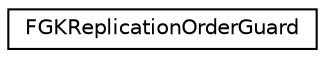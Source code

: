 digraph "Graphical Class Hierarchy"
{
 // LATEX_PDF_SIZE
  edge [fontname="Helvetica",fontsize="10",labelfontname="Helvetica",labelfontsize="10"];
  node [fontname="Helvetica",fontsize="10",shape=record];
  rankdir="LR";
  Node0 [label="FGKReplicationOrderGuard",height=0.2,width=0.4,color="black", fillcolor="white", style="filled",URL="$structFGKReplicationOrderGuard.html",tooltip=" "];
}
